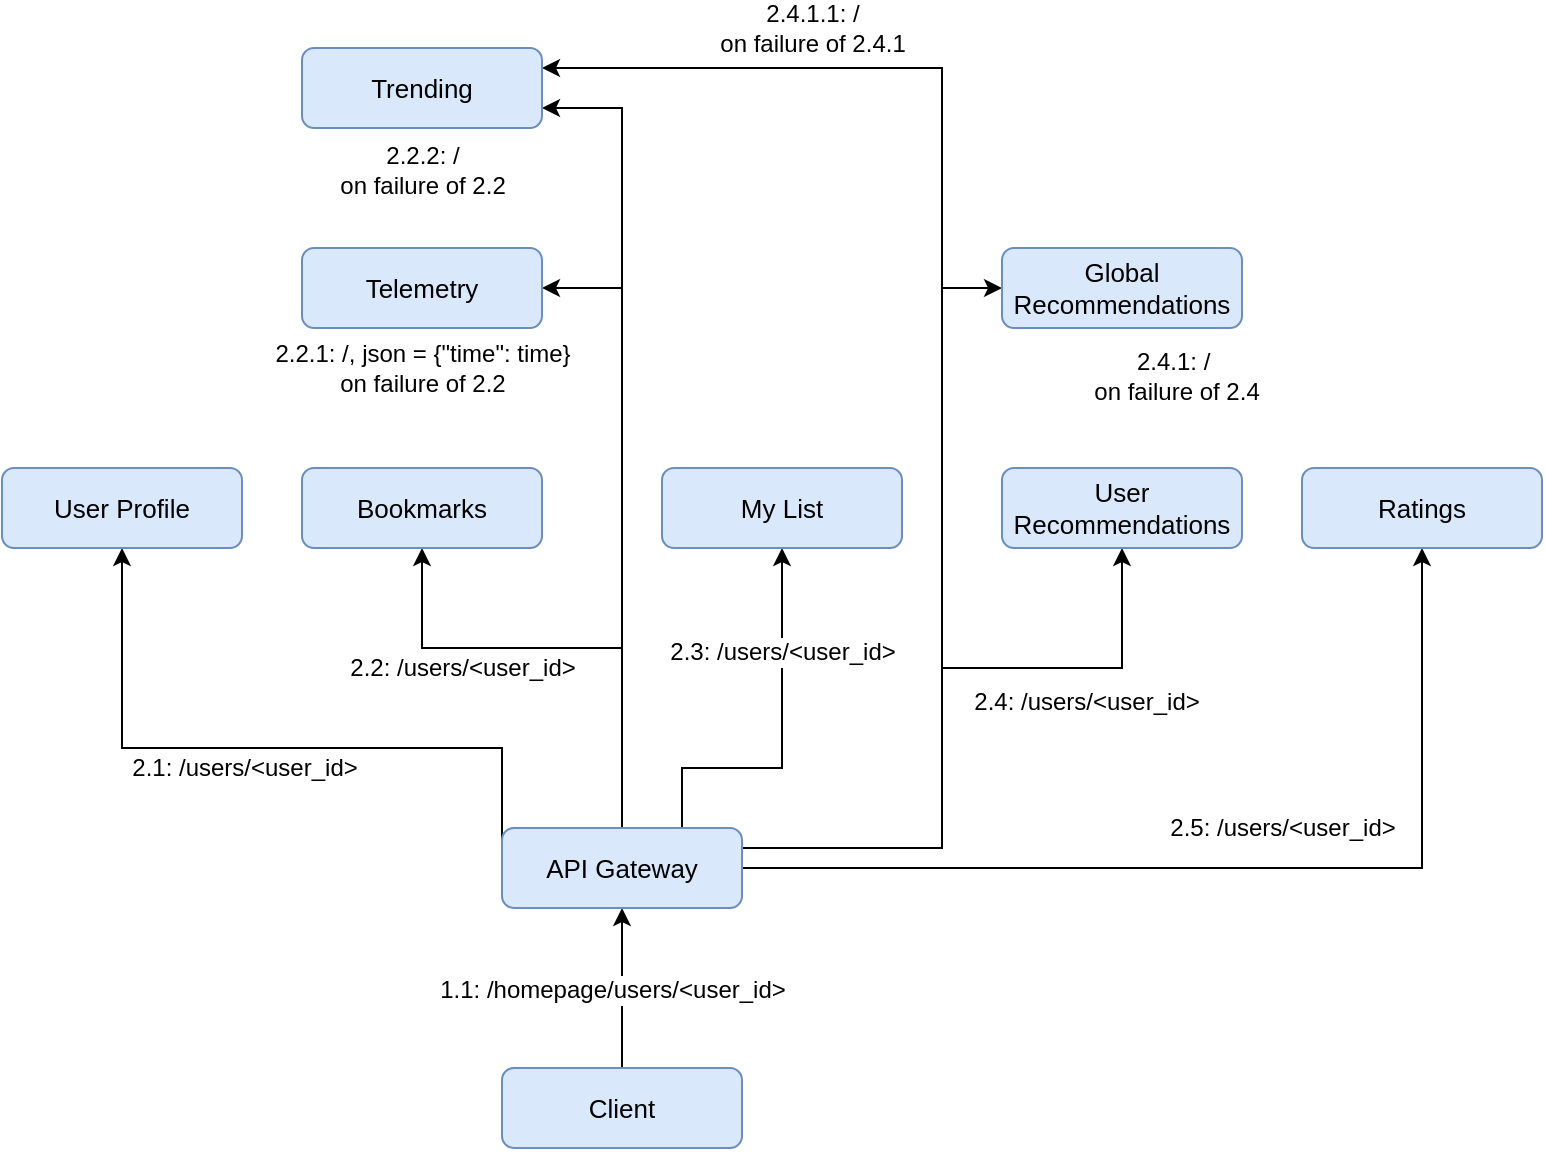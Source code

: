 <mxfile version="14.6.13" type="google"><diagram id="C5RBs43oDa-KdzZeNtuy" name="Page-1"><mxGraphModel dx="1915" dy="2174" grid="1" gridSize="10" guides="1" tooltips="1" connect="1" arrows="1" fold="1" page="1" pageScale="1" pageWidth="827" pageHeight="1169" math="0" shadow="0"><root><mxCell id="WIyWlLk6GJQsqaUBKTNV-0"/><mxCell id="WIyWlLk6GJQsqaUBKTNV-1" parent="WIyWlLk6GJQsqaUBKTNV-0"/><mxCell id="qyxEVs4apgrnIiPYDexV-1" value="&lt;font style=&quot;font-size: 12px&quot;&gt;1.1: /homepage/users/&amp;lt;user_id&amp;gt;&lt;/font&gt;" style="edgeStyle=orthogonalEdgeStyle;rounded=0;orthogonalLoop=1;jettySize=auto;html=1;exitX=0.5;exitY=0;exitDx=0;exitDy=0;entryX=0.5;entryY=1;entryDx=0;entryDy=0;labelBackgroundColor=#ffffff;" parent="WIyWlLk6GJQsqaUBKTNV-1" source="WIyWlLk6GJQsqaUBKTNV-11" target="WIyWlLk6GJQsqaUBKTNV-7" edge="1"><mxGeometry x="-0.031" y="5" relative="1" as="geometry"><mxPoint as="offset"/></mxGeometry></mxCell><mxCell id="ftMFqauRDF0hUAxKXJxn-3" style="edgeStyle=orthogonalEdgeStyle;rounded=0;orthogonalLoop=1;jettySize=auto;html=1;exitX=0;exitY=0.25;exitDx=0;exitDy=0;entryX=0.5;entryY=1;entryDx=0;entryDy=0;labelBackgroundColor=#ffffff;" parent="WIyWlLk6GJQsqaUBKTNV-1" source="WIyWlLk6GJQsqaUBKTNV-7" target="DMfG1s3DyuN6z6Z148od-7" edge="1"><mxGeometry relative="1" as="geometry"><Array as="points"><mxPoint x="220" y="60"/><mxPoint x="30" y="60"/></Array></mxGeometry></mxCell><mxCell id="ftMFqauRDF0hUAxKXJxn-4" value="&lt;font style=&quot;font-size: 12px&quot;&gt;2.1: /users/&amp;lt;user_id&amp;gt;&lt;br&gt;&lt;/font&gt;" style="edgeLabel;html=1;align=center;verticalAlign=middle;resizable=0;points=[];" parent="ftMFqauRDF0hUAxKXJxn-3" vertex="1" connectable="0"><mxGeometry x="-0.016" y="1" relative="1" as="geometry"><mxPoint x="-12" y="9" as="offset"/></mxGeometry></mxCell><mxCell id="ftMFqauRDF0hUAxKXJxn-5" value="&lt;font style=&quot;font-size: 12px&quot;&gt;2.2: /users/&amp;lt;user_id&amp;gt;&lt;br&gt;&lt;/font&gt;" style="edgeStyle=orthogonalEdgeStyle;rounded=0;orthogonalLoop=1;jettySize=auto;html=1;exitX=0.5;exitY=0;exitDx=0;exitDy=0;labelBackgroundColor=#ffffff;entryX=0.5;entryY=1;entryDx=0;entryDy=0;" parent="WIyWlLk6GJQsqaUBKTNV-1" source="WIyWlLk6GJQsqaUBKTNV-7" target="DMfG1s3DyuN6z6Z148od-0" edge="1"><mxGeometry x="0.417" y="10" relative="1" as="geometry"><Array as="points"><mxPoint x="280" y="10"/><mxPoint x="180" y="10"/></Array><mxPoint as="offset"/></mxGeometry></mxCell><mxCell id="ftMFqauRDF0hUAxKXJxn-6" style="edgeStyle=orthogonalEdgeStyle;rounded=0;orthogonalLoop=1;jettySize=auto;html=1;exitX=0.75;exitY=0;exitDx=0;exitDy=0;entryX=1;entryY=0.5;entryDx=0;entryDy=0;labelBackgroundColor=#ffffff;" parent="WIyWlLk6GJQsqaUBKTNV-1" source="WIyWlLk6GJQsqaUBKTNV-7" target="DMfG1s3DyuN6z6Z148od-1" edge="1"><mxGeometry relative="1" as="geometry"><Array as="points"><mxPoint x="280" y="100"/><mxPoint x="280" y="-170"/></Array></mxGeometry></mxCell><mxCell id="ftMFqauRDF0hUAxKXJxn-8" value="2.2.1: /, json = {&quot;time&quot;: time}&lt;br&gt;on failure of 2.2" style="edgeLabel;html=1;align=center;verticalAlign=middle;resizable=0;points=[];labelBackgroundColor=#ffffff;fontSize=12;" parent="ftMFqauRDF0hUAxKXJxn-6" vertex="1" connectable="0"><mxGeometry x="0.101" relative="1" as="geometry"><mxPoint x="-100" y="-73" as="offset"/></mxGeometry></mxCell><mxCell id="ftMFqauRDF0hUAxKXJxn-7" style="edgeStyle=orthogonalEdgeStyle;rounded=0;orthogonalLoop=1;jettySize=auto;html=1;exitX=0.5;exitY=0;exitDx=0;exitDy=0;entryX=1;entryY=0.75;entryDx=0;entryDy=0;labelBackgroundColor=#ffffff;" parent="WIyWlLk6GJQsqaUBKTNV-1" source="WIyWlLk6GJQsqaUBKTNV-7" target="DMfG1s3DyuN6z6Z148od-2" edge="1"><mxGeometry relative="1" as="geometry"/></mxCell><mxCell id="ftMFqauRDF0hUAxKXJxn-9" value="2.2.2: /&lt;br&gt;on failure of 2.2" style="edgeLabel;html=1;align=center;verticalAlign=middle;resizable=0;points=[];fontSize=12;" parent="ftMFqauRDF0hUAxKXJxn-7" vertex="1" connectable="0"><mxGeometry x="0.417" y="1" relative="1" as="geometry"><mxPoint x="-99" y="-46" as="offset"/></mxGeometry></mxCell><mxCell id="ftMFqauRDF0hUAxKXJxn-10" value="&lt;font style=&quot;font-size: 12px&quot;&gt;2.3: /users/&amp;lt;user_id&amp;gt;&lt;/font&gt;" style="edgeStyle=orthogonalEdgeStyle;rounded=0;orthogonalLoop=1;jettySize=auto;html=1;exitX=0.75;exitY=0;exitDx=0;exitDy=0;labelBackgroundColor=#ffffff;entryX=0.5;entryY=1;entryDx=0;entryDy=0;" parent="WIyWlLk6GJQsqaUBKTNV-1" source="WIyWlLk6GJQsqaUBKTNV-7" target="DMfG1s3DyuN6z6Z148od-3" edge="1"><mxGeometry x="0.458" relative="1" as="geometry"><Array as="points"><mxPoint x="310" y="70"/><mxPoint x="360" y="70"/></Array><mxPoint as="offset"/><mxPoint x="356" y="-38" as="targetPoint"/></mxGeometry></mxCell><mxCell id="ftMFqauRDF0hUAxKXJxn-11" style="edgeStyle=orthogonalEdgeStyle;rounded=0;orthogonalLoop=1;jettySize=auto;html=1;exitX=1;exitY=0.25;exitDx=0;exitDy=0;entryX=0.5;entryY=1;entryDx=0;entryDy=0;labelBackgroundColor=#ffffff;" parent="WIyWlLk6GJQsqaUBKTNV-1" source="WIyWlLk6GJQsqaUBKTNV-7" target="DMfG1s3DyuN6z6Z148od-4" edge="1"><mxGeometry relative="1" as="geometry"><Array as="points"><mxPoint x="440" y="110"/><mxPoint x="440" y="20"/><mxPoint x="530" y="20"/></Array></mxGeometry></mxCell><mxCell id="ftMFqauRDF0hUAxKXJxn-12" value="&lt;span style=&quot;font-size: 12px&quot;&gt;2.4: /users/&amp;lt;user_id&amp;gt;&lt;/span&gt;" style="edgeLabel;html=1;align=center;verticalAlign=middle;resizable=0;points=[];" parent="ftMFqauRDF0hUAxKXJxn-11" vertex="1" connectable="0"><mxGeometry x="0.747" y="1" relative="1" as="geometry"><mxPoint x="-17" y="34" as="offset"/></mxGeometry></mxCell><mxCell id="ftMFqauRDF0hUAxKXJxn-13" style="edgeStyle=orthogonalEdgeStyle;rounded=0;orthogonalLoop=1;jettySize=auto;html=1;exitX=1;exitY=0.25;exitDx=0;exitDy=0;entryX=0;entryY=0.5;entryDx=0;entryDy=0;labelBackgroundColor=#ffffff;" parent="WIyWlLk6GJQsqaUBKTNV-1" source="WIyWlLk6GJQsqaUBKTNV-7" target="DMfG1s3DyuN6z6Z148od-5" edge="1"><mxGeometry relative="1" as="geometry"><Array as="points"><mxPoint x="440" y="110"/><mxPoint x="440" y="-170"/></Array></mxGeometry></mxCell><mxCell id="ftMFqauRDF0hUAxKXJxn-14" value="2.4.1: /&amp;nbsp;&lt;br&gt;on failure of 2.4" style="edgeLabel;html=1;align=center;verticalAlign=middle;resizable=0;points=[];fontSize=12;" parent="ftMFqauRDF0hUAxKXJxn-13" vertex="1" connectable="0"><mxGeometry x="0.81" relative="1" as="geometry"><mxPoint x="117" y="35" as="offset"/></mxGeometry></mxCell><mxCell id="ftMFqauRDF0hUAxKXJxn-15" style="edgeStyle=orthogonalEdgeStyle;rounded=0;orthogonalLoop=1;jettySize=auto;html=1;exitX=1;exitY=0.5;exitDx=0;exitDy=0;entryX=0.5;entryY=1;entryDx=0;entryDy=0;labelBackgroundColor=#ffffff;" parent="WIyWlLk6GJQsqaUBKTNV-1" source="WIyWlLk6GJQsqaUBKTNV-7" target="DMfG1s3DyuN6z6Z148od-6" edge="1"><mxGeometry relative="1" as="geometry"/></mxCell><mxCell id="ftMFqauRDF0hUAxKXJxn-16" value="&lt;font style=&quot;font-size: 12px&quot;&gt;2.5: /users/&amp;lt;user_id&amp;gt;&lt;/font&gt;" style="edgeLabel;html=1;align=center;verticalAlign=middle;resizable=0;points=[];" parent="ftMFqauRDF0hUAxKXJxn-15" vertex="1" connectable="0"><mxGeometry x="0.841" y="-1" relative="1" as="geometry"><mxPoint x="-71" y="100" as="offset"/></mxGeometry></mxCell><mxCell id="ftMFqauRDF0hUAxKXJxn-17" style="edgeStyle=orthogonalEdgeStyle;rounded=0;orthogonalLoop=1;jettySize=auto;html=1;exitX=1;exitY=0.25;exitDx=0;exitDy=0;entryX=1;entryY=0.25;entryDx=0;entryDy=0;labelBackgroundColor=#ffffff;" parent="WIyWlLk6GJQsqaUBKTNV-1" source="WIyWlLk6GJQsqaUBKTNV-7" target="DMfG1s3DyuN6z6Z148od-2" edge="1"><mxGeometry relative="1" as="geometry"><Array as="points"><mxPoint x="440" y="110"/><mxPoint x="440" y="-280"/></Array></mxGeometry></mxCell><mxCell id="ftMFqauRDF0hUAxKXJxn-18" value="2.4.1.1: /&lt;br&gt;on failure of 2.4.1" style="edgeLabel;html=1;align=center;verticalAlign=middle;resizable=0;points=[];fontSize=12;" parent="ftMFqauRDF0hUAxKXJxn-17" vertex="1" connectable="0"><mxGeometry x="0.711" relative="1" as="geometry"><mxPoint x="35" y="-20" as="offset"/></mxGeometry></mxCell><mxCell id="WIyWlLk6GJQsqaUBKTNV-7" value="&lt;font style=&quot;font-size: 13px&quot;&gt;API Gateway&lt;/font&gt;" style="rounded=1;whiteSpace=wrap;html=1;fontSize=12;glass=0;strokeWidth=1;shadow=0;fillColor=#dae8fc;strokeColor=#6c8ebf;" parent="WIyWlLk6GJQsqaUBKTNV-1" vertex="1"><mxGeometry x="220" y="100" width="120" height="40" as="geometry"/></mxCell><mxCell id="WIyWlLk6GJQsqaUBKTNV-11" value="&lt;font style=&quot;font-size: 13px&quot;&gt;Client&lt;/font&gt;" style="rounded=1;whiteSpace=wrap;html=1;fontSize=12;glass=0;strokeWidth=1;shadow=0;fillColor=#dae8fc;strokeColor=#6c8ebf;" parent="WIyWlLk6GJQsqaUBKTNV-1" vertex="1"><mxGeometry x="220" y="220" width="120" height="40" as="geometry"/></mxCell><mxCell id="DMfG1s3DyuN6z6Z148od-0" value="&lt;font style=&quot;font-size: 13px&quot;&gt;Bookmarks&lt;/font&gt;" style="rounded=1;whiteSpace=wrap;html=1;fontSize=12;glass=0;strokeWidth=1;shadow=0;fillColor=#dae8fc;strokeColor=#6c8ebf;" parent="WIyWlLk6GJQsqaUBKTNV-1" vertex="1"><mxGeometry x="120" y="-80" width="120" height="40" as="geometry"/></mxCell><mxCell id="DMfG1s3DyuN6z6Z148od-1" value="&lt;font style=&quot;font-size: 13px&quot;&gt;Telemetry&lt;/font&gt;" style="rounded=1;whiteSpace=wrap;html=1;fontSize=12;glass=0;strokeWidth=1;shadow=0;fillColor=#dae8fc;strokeColor=#6c8ebf;" parent="WIyWlLk6GJQsqaUBKTNV-1" vertex="1"><mxGeometry x="120" y="-190" width="120" height="40" as="geometry"/></mxCell><mxCell id="DMfG1s3DyuN6z6Z148od-2" value="&lt;font style=&quot;font-size: 13px&quot;&gt;Trending&lt;/font&gt;" style="rounded=1;whiteSpace=wrap;html=1;fontSize=12;glass=0;strokeWidth=1;shadow=0;fillColor=#dae8fc;strokeColor=#6c8ebf;" parent="WIyWlLk6GJQsqaUBKTNV-1" vertex="1"><mxGeometry x="120" y="-290" width="120" height="40" as="geometry"/></mxCell><mxCell id="DMfG1s3DyuN6z6Z148od-3" value="&lt;font style=&quot;font-size: 13px&quot;&gt;My List&lt;/font&gt;" style="rounded=1;whiteSpace=wrap;html=1;fontSize=12;glass=0;strokeWidth=1;shadow=0;fillColor=#dae8fc;strokeColor=#6c8ebf;" parent="WIyWlLk6GJQsqaUBKTNV-1" vertex="1"><mxGeometry x="300" y="-80" width="120" height="40" as="geometry"/></mxCell><mxCell id="DMfG1s3DyuN6z6Z148od-4" value="&lt;font style=&quot;font-size: 13px&quot;&gt;User Recommendations&lt;/font&gt;" style="rounded=1;whiteSpace=wrap;html=1;fontSize=12;glass=0;strokeWidth=1;shadow=0;fillColor=#dae8fc;strokeColor=#6c8ebf;" parent="WIyWlLk6GJQsqaUBKTNV-1" vertex="1"><mxGeometry x="470" y="-80" width="120" height="40" as="geometry"/></mxCell><mxCell id="DMfG1s3DyuN6z6Z148od-5" value="&lt;font style=&quot;font-size: 13px&quot;&gt;Global Recommendations&lt;/font&gt;" style="rounded=1;whiteSpace=wrap;html=1;fontSize=12;glass=0;strokeWidth=1;shadow=0;fillColor=#dae8fc;strokeColor=#6c8ebf;" parent="WIyWlLk6GJQsqaUBKTNV-1" vertex="1"><mxGeometry x="470" y="-190" width="120" height="40" as="geometry"/></mxCell><mxCell id="DMfG1s3DyuN6z6Z148od-6" value="&lt;font style=&quot;font-size: 13px&quot;&gt;Ratings&lt;/font&gt;" style="rounded=1;whiteSpace=wrap;html=1;fontSize=12;glass=0;strokeWidth=1;shadow=0;fillColor=#dae8fc;strokeColor=#6c8ebf;" parent="WIyWlLk6GJQsqaUBKTNV-1" vertex="1"><mxGeometry x="620" y="-80" width="120" height="40" as="geometry"/></mxCell><mxCell id="DMfG1s3DyuN6z6Z148od-7" value="&lt;font style=&quot;font-size: 13px&quot;&gt;User Profile&lt;/font&gt;" style="rounded=1;whiteSpace=wrap;html=1;fontSize=12;glass=0;strokeWidth=1;shadow=0;fillColor=#dae8fc;strokeColor=#6c8ebf;" parent="WIyWlLk6GJQsqaUBKTNV-1" vertex="1"><mxGeometry x="-30" y="-80" width="120" height="40" as="geometry"/></mxCell></root></mxGraphModel></diagram></mxfile>